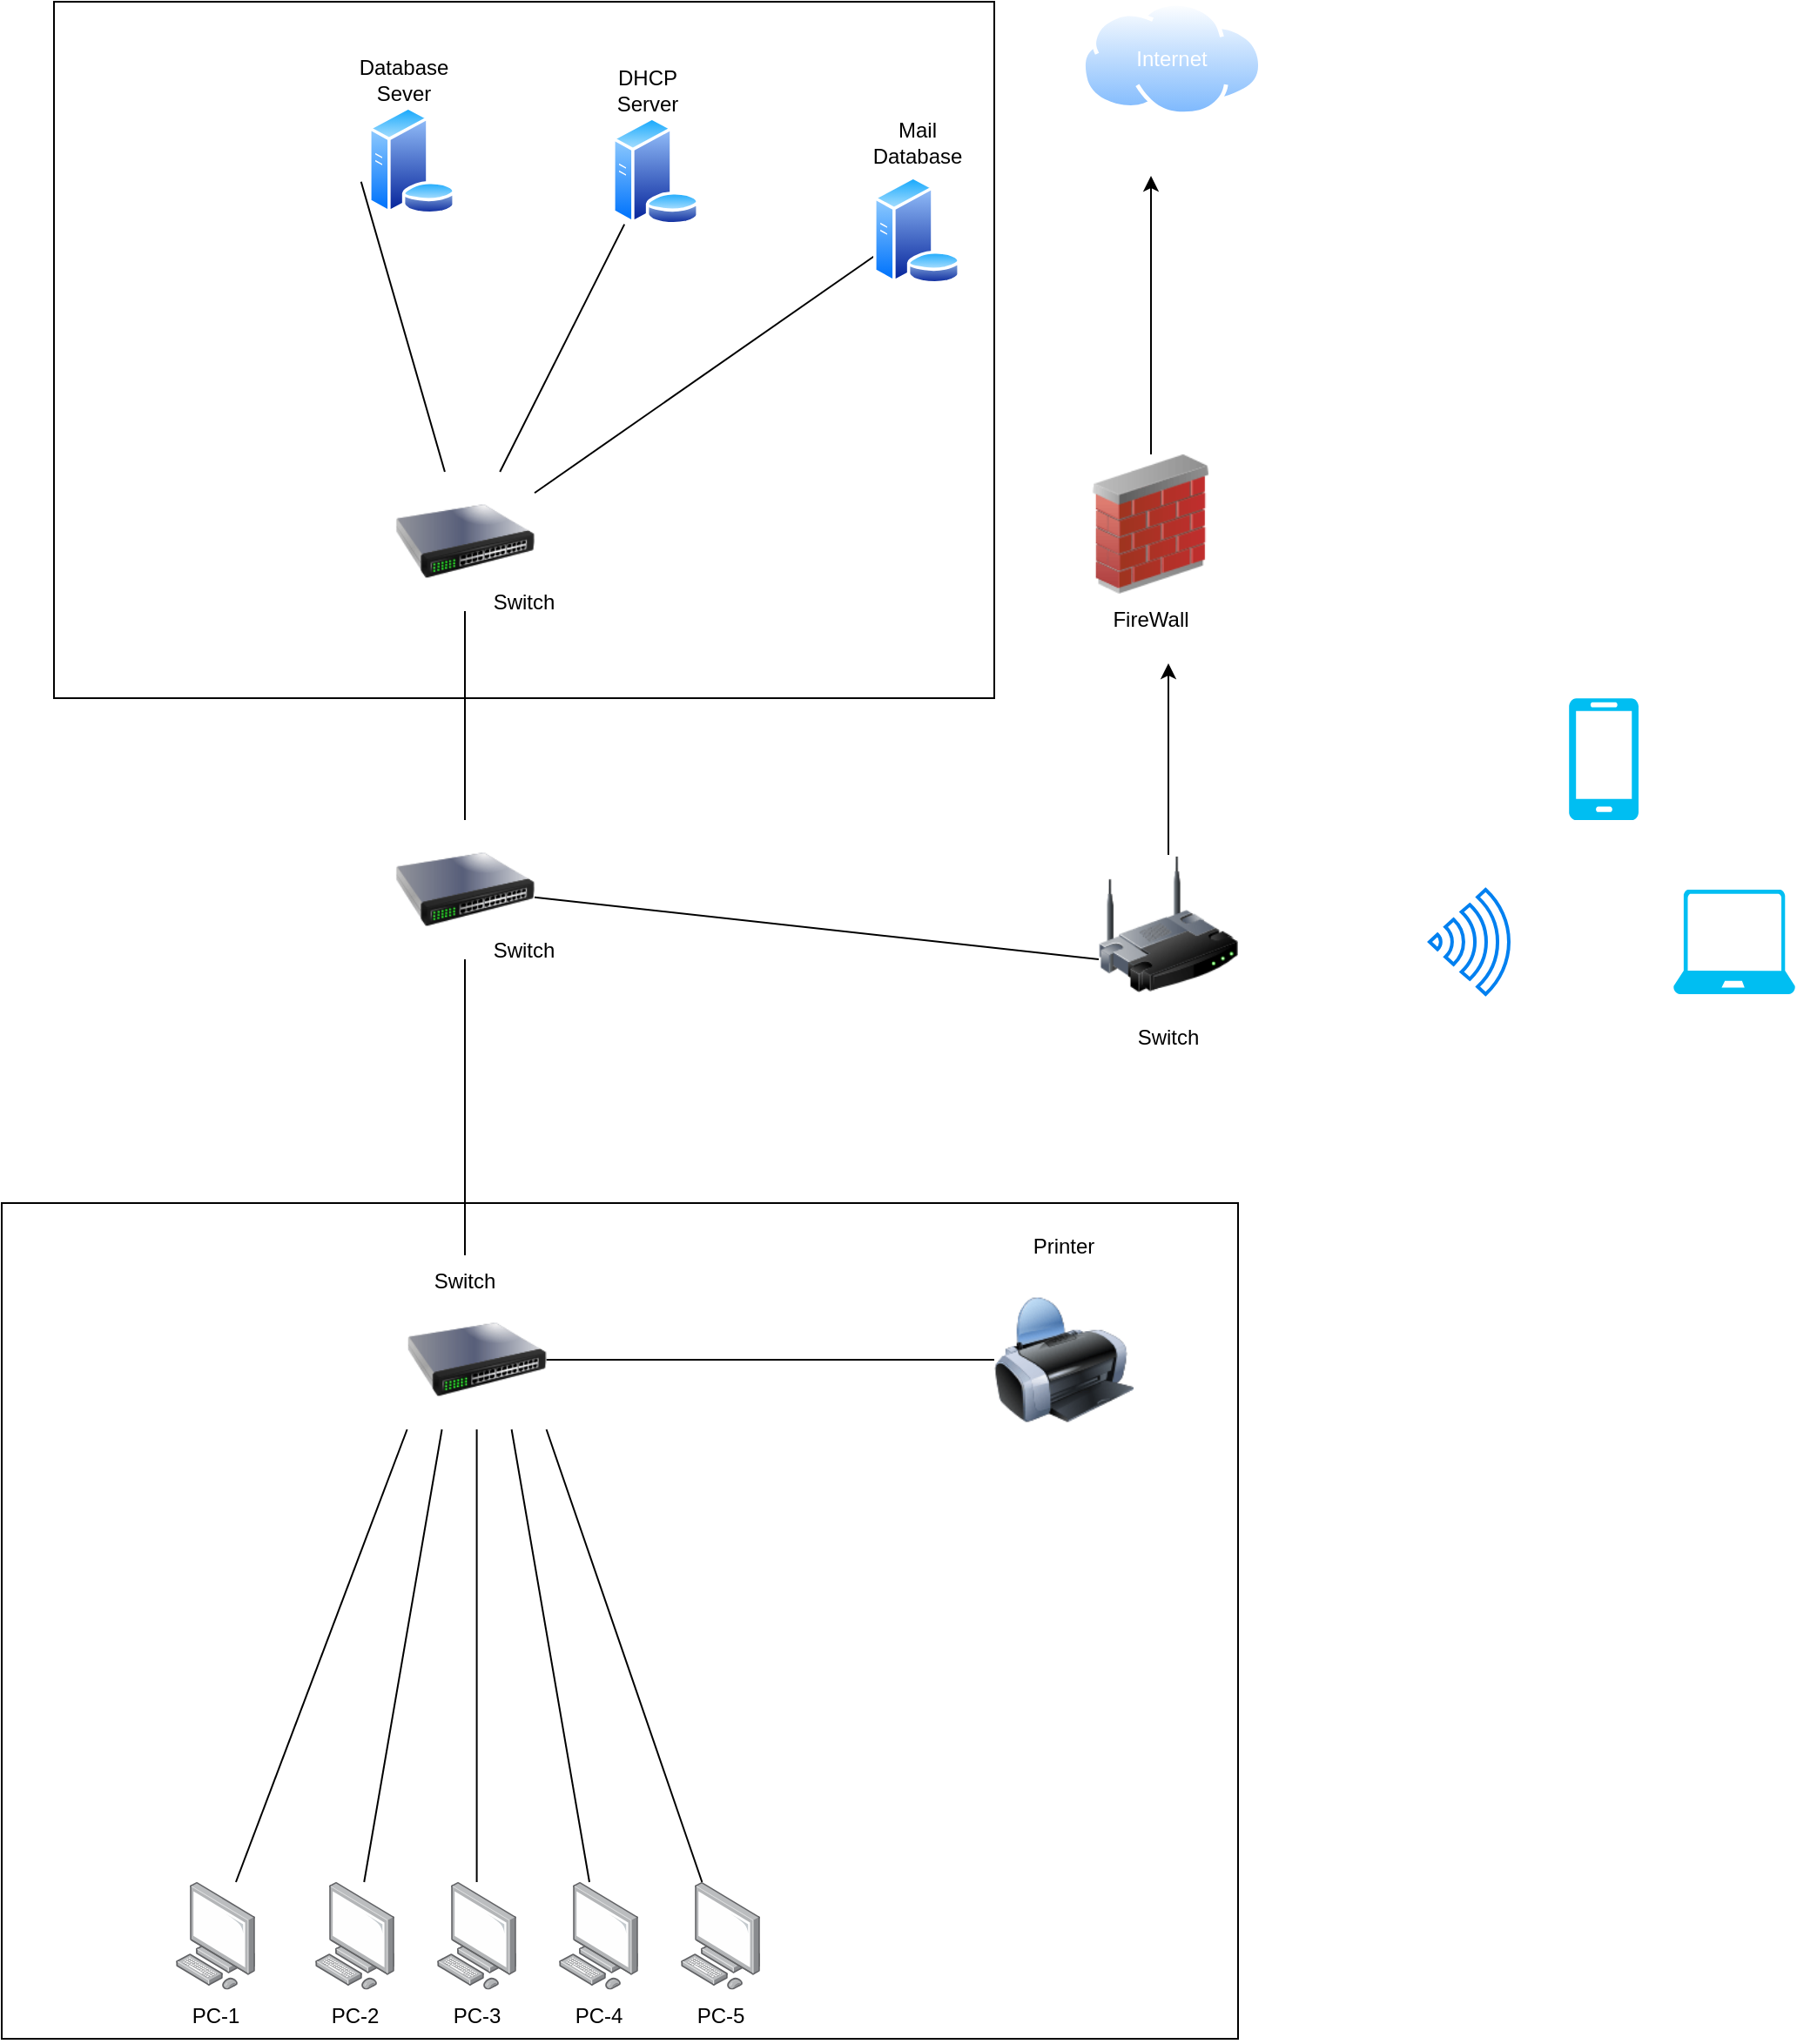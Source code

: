 <mxfile version="22.0.8" type="device">
  <diagram name="Page-1" id="n9YsajkM1jK_e00Qt5_7">
    <mxGraphModel dx="1167" dy="1807" grid="1" gridSize="10" guides="1" tooltips="1" connect="1" arrows="1" fold="1" page="1" pageScale="1" pageWidth="827" pageHeight="1169" background="#ffffff" math="0" shadow="0">
      <root>
        <mxCell id="0" />
        <mxCell id="1" parent="0" />
        <mxCell id="TI5EIR-fZViXtpYIfUyt-50" value="" style="rounded=0;whiteSpace=wrap;html=1;" vertex="1" parent="1">
          <mxGeometry x="60" y="-650" width="540" height="400" as="geometry" />
        </mxCell>
        <mxCell id="TI5EIR-fZViXtpYIfUyt-38" value="" style="rounded=0;whiteSpace=wrap;html=1;" vertex="1" parent="1">
          <mxGeometry x="30" y="40" width="710" height="480" as="geometry" />
        </mxCell>
        <mxCell id="TI5EIR-fZViXtpYIfUyt-22" style="edgeStyle=none;rounded=0;orthogonalLoop=1;jettySize=auto;html=1;entryX=0.25;entryY=1;entryDx=0;entryDy=0;endArrow=none;endFill=0;fillColor=none;" edge="1" parent="1" source="TI5EIR-fZViXtpYIfUyt-4" target="TI5EIR-fZViXtpYIfUyt-9">
          <mxGeometry relative="1" as="geometry" />
        </mxCell>
        <mxCell id="TI5EIR-fZViXtpYIfUyt-4" value="" style="image;points=[];aspect=fixed;html=1;align=center;shadow=0;dashed=0;image=img/lib/allied_telesis/computer_and_terminals/Personal_Computer.svg;fillColor=none;" vertex="1" parent="1">
          <mxGeometry x="210" y="430" width="45.6" height="61.8" as="geometry" />
        </mxCell>
        <mxCell id="TI5EIR-fZViXtpYIfUyt-16" style="edgeStyle=none;rounded=0;orthogonalLoop=1;jettySize=auto;html=1;entryX=0;entryY=1;entryDx=0;entryDy=0;endArrow=none;endFill=0;fillColor=none;" edge="1" parent="1" source="TI5EIR-fZViXtpYIfUyt-5" target="TI5EIR-fZViXtpYIfUyt-9">
          <mxGeometry relative="1" as="geometry">
            <mxPoint x="250" y="210" as="targetPoint" />
          </mxGeometry>
        </mxCell>
        <mxCell id="TI5EIR-fZViXtpYIfUyt-5" value="" style="image;points=[];aspect=fixed;html=1;align=center;shadow=0;dashed=0;image=img/lib/allied_telesis/computer_and_terminals/Personal_Computer.svg;fillColor=none;" vertex="1" parent="1">
          <mxGeometry x="130" y="430" width="45.6" height="61.8" as="geometry" />
        </mxCell>
        <mxCell id="TI5EIR-fZViXtpYIfUyt-21" style="edgeStyle=none;rounded=0;orthogonalLoop=1;jettySize=auto;html=1;entryX=1;entryY=1;entryDx=0;entryDy=0;endArrow=none;endFill=0;fillColor=none;" edge="1" parent="1" source="TI5EIR-fZViXtpYIfUyt-6" target="TI5EIR-fZViXtpYIfUyt-9">
          <mxGeometry relative="1" as="geometry" />
        </mxCell>
        <mxCell id="TI5EIR-fZViXtpYIfUyt-6" value="" style="image;points=[];aspect=fixed;html=1;align=center;shadow=0;dashed=0;image=img/lib/allied_telesis/computer_and_terminals/Personal_Computer.svg;fillColor=none;" vertex="1" parent="1">
          <mxGeometry x="420" y="430" width="45.6" height="61.8" as="geometry" />
        </mxCell>
        <mxCell id="TI5EIR-fZViXtpYIfUyt-20" style="edgeStyle=none;rounded=0;orthogonalLoop=1;jettySize=auto;html=1;entryX=0.75;entryY=1;entryDx=0;entryDy=0;endArrow=none;endFill=0;fillColor=none;" edge="1" parent="1" source="TI5EIR-fZViXtpYIfUyt-7" target="TI5EIR-fZViXtpYIfUyt-9">
          <mxGeometry relative="1" as="geometry" />
        </mxCell>
        <mxCell id="TI5EIR-fZViXtpYIfUyt-7" value="" style="image;points=[];aspect=fixed;html=1;align=center;shadow=0;dashed=0;image=img/lib/allied_telesis/computer_and_terminals/Personal_Computer.svg;fillColor=none;" vertex="1" parent="1">
          <mxGeometry x="350" y="430" width="45.6" height="61.8" as="geometry" />
        </mxCell>
        <mxCell id="TI5EIR-fZViXtpYIfUyt-19" style="edgeStyle=none;rounded=0;orthogonalLoop=1;jettySize=auto;html=1;endArrow=none;endFill=0;fillColor=none;" edge="1" parent="1" source="TI5EIR-fZViXtpYIfUyt-8" target="TI5EIR-fZViXtpYIfUyt-9">
          <mxGeometry relative="1" as="geometry" />
        </mxCell>
        <mxCell id="TI5EIR-fZViXtpYIfUyt-8" value="" style="image;points=[];aspect=fixed;html=1;align=center;shadow=0;dashed=0;image=img/lib/allied_telesis/computer_and_terminals/Personal_Computer.svg;fillColor=none;" vertex="1" parent="1">
          <mxGeometry x="280" y="430" width="45.6" height="61.8" as="geometry" />
        </mxCell>
        <mxCell id="TI5EIR-fZViXtpYIfUyt-24" style="edgeStyle=none;rounded=0;orthogonalLoop=1;jettySize=auto;html=1;entryX=0;entryY=0.5;entryDx=0;entryDy=0;endArrow=none;endFill=0;fillColor=none;" edge="1" parent="1" source="TI5EIR-fZViXtpYIfUyt-9" target="TI5EIR-fZViXtpYIfUyt-23">
          <mxGeometry relative="1" as="geometry" />
        </mxCell>
        <mxCell id="TI5EIR-fZViXtpYIfUyt-9" value="" style="image;html=1;image=img/lib/clip_art/networking/Switch_128x128.png;fillColor=none;" vertex="1" parent="1">
          <mxGeometry x="262.8" y="90" width="80" height="80" as="geometry" />
        </mxCell>
        <mxCell id="TI5EIR-fZViXtpYIfUyt-23" value="" style="image;html=1;image=img/lib/clip_art/computers/Printer_128x128.png;fillColor=none;" vertex="1" parent="1">
          <mxGeometry x="600" y="90" width="80" height="80" as="geometry" />
        </mxCell>
        <mxCell id="TI5EIR-fZViXtpYIfUyt-33" style="edgeStyle=none;rounded=0;orthogonalLoop=1;jettySize=auto;html=1;endArrow=none;endFill=0;" edge="1" parent="1" source="TI5EIR-fZViXtpYIfUyt-26">
          <mxGeometry relative="1" as="geometry">
            <mxPoint x="296" y="-100" as="targetPoint" />
          </mxGeometry>
        </mxCell>
        <mxCell id="TI5EIR-fZViXtpYIfUyt-26" value="Switch" style="text;html=1;fillColor=none;align=center;verticalAlign=middle;whiteSpace=wrap;rounded=0;" vertex="1" parent="1">
          <mxGeometry x="266" y="70" width="60" height="30" as="geometry" />
        </mxCell>
        <mxCell id="TI5EIR-fZViXtpYIfUyt-27" value="PC-1" style="text;html=1;fillColor=none;align=center;verticalAlign=middle;whiteSpace=wrap;rounded=0;" vertex="1" parent="1">
          <mxGeometry x="123" y="492" width="60" height="30" as="geometry" />
        </mxCell>
        <mxCell id="TI5EIR-fZViXtpYIfUyt-28" value="PC-2" style="text;html=1;fillColor=none;align=center;verticalAlign=middle;whiteSpace=wrap;rounded=0;" vertex="1" parent="1">
          <mxGeometry x="203" y="492" width="60" height="30" as="geometry" />
        </mxCell>
        <mxCell id="TI5EIR-fZViXtpYIfUyt-29" value="PC-3" style="text;html=1;fillColor=none;align=center;verticalAlign=middle;whiteSpace=wrap;rounded=0;" vertex="1" parent="1">
          <mxGeometry x="273" y="492" width="60" height="30" as="geometry" />
        </mxCell>
        <mxCell id="TI5EIR-fZViXtpYIfUyt-30" value="PC-5" style="text;html=1;fillColor=none;align=center;verticalAlign=middle;whiteSpace=wrap;rounded=0;" vertex="1" parent="1">
          <mxGeometry x="413" y="492" width="60" height="30" as="geometry" />
        </mxCell>
        <mxCell id="TI5EIR-fZViXtpYIfUyt-31" value="PC-4" style="text;html=1;fillColor=none;align=center;verticalAlign=middle;whiteSpace=wrap;rounded=0;" vertex="1" parent="1">
          <mxGeometry x="342.8" y="492" width="60" height="30" as="geometry" />
        </mxCell>
        <mxCell id="TI5EIR-fZViXtpYIfUyt-32" value="Printer" style="text;html=1;strokeColor=none;fillColor=none;align=center;verticalAlign=middle;whiteSpace=wrap;rounded=0;" vertex="1" parent="1">
          <mxGeometry x="610" y="50" width="60" height="30" as="geometry" />
        </mxCell>
        <mxCell id="TI5EIR-fZViXtpYIfUyt-35" style="edgeStyle=none;rounded=0;orthogonalLoop=1;jettySize=auto;html=1;endArrow=none;endFill=0;" edge="1" parent="1" source="TI5EIR-fZViXtpYIfUyt-34">
          <mxGeometry relative="1" as="geometry">
            <mxPoint x="296" y="-300" as="targetPoint" />
          </mxGeometry>
        </mxCell>
        <mxCell id="TI5EIR-fZViXtpYIfUyt-51" style="edgeStyle=none;rounded=0;orthogonalLoop=1;jettySize=auto;html=1;entryX=0;entryY=0.75;entryDx=0;entryDy=0;endArrow=none;endFill=0;" edge="1" parent="1" source="TI5EIR-fZViXtpYIfUyt-34" target="TI5EIR-fZViXtpYIfUyt-52">
          <mxGeometry relative="1" as="geometry">
            <mxPoint x="550" y="-80" as="targetPoint" />
          </mxGeometry>
        </mxCell>
        <mxCell id="TI5EIR-fZViXtpYIfUyt-34" value="" style="image;html=1;image=img/lib/clip_art/networking/Switch_128x128.png;fillColor=none;" vertex="1" parent="1">
          <mxGeometry x="256" y="-180" width="80" height="80" as="geometry" />
        </mxCell>
        <mxCell id="TI5EIR-fZViXtpYIfUyt-37" style="edgeStyle=none;rounded=0;orthogonalLoop=1;jettySize=auto;html=1;entryX=-0.071;entryY=0.698;entryDx=0;entryDy=0;entryPerimeter=0;endArrow=none;endFill=0;" edge="1" parent="1" source="TI5EIR-fZViXtpYIfUyt-36" target="TI5EIR-fZViXtpYIfUyt-40">
          <mxGeometry relative="1" as="geometry">
            <mxPoint x="510" y="-460" as="targetPoint" />
          </mxGeometry>
        </mxCell>
        <mxCell id="TI5EIR-fZViXtpYIfUyt-43" style="edgeStyle=none;rounded=0;orthogonalLoop=1;jettySize=auto;html=1;entryX=0.149;entryY=0.994;entryDx=0;entryDy=0;entryPerimeter=0;endArrow=none;endFill=0;" edge="1" parent="1" source="TI5EIR-fZViXtpYIfUyt-36" target="TI5EIR-fZViXtpYIfUyt-41">
          <mxGeometry relative="1" as="geometry">
            <mxPoint x="630" y="-450" as="targetPoint" />
          </mxGeometry>
        </mxCell>
        <mxCell id="TI5EIR-fZViXtpYIfUyt-44" style="edgeStyle=none;rounded=0;orthogonalLoop=1;jettySize=auto;html=1;entryX=0;entryY=0.75;entryDx=0;entryDy=0;endArrow=none;endFill=0;" edge="1" parent="1" source="TI5EIR-fZViXtpYIfUyt-36" target="TI5EIR-fZViXtpYIfUyt-42">
          <mxGeometry relative="1" as="geometry" />
        </mxCell>
        <mxCell id="TI5EIR-fZViXtpYIfUyt-36" value="" style="image;html=1;image=img/lib/clip_art/networking/Switch_128x128.png;fillColor=none;" vertex="1" parent="1">
          <mxGeometry x="256" y="-380" width="80" height="80" as="geometry" />
        </mxCell>
        <mxCell id="TI5EIR-fZViXtpYIfUyt-40" value="" style="image;aspect=fixed;perimeter=ellipsePerimeter;html=1;align=center;shadow=0;dashed=0;spacingTop=3;image=img/lib/active_directory/database_server.svg;" vertex="1" parent="1">
          <mxGeometry x="240" y="-590" width="51" height="62.2" as="geometry" />
        </mxCell>
        <mxCell id="TI5EIR-fZViXtpYIfUyt-41" value="" style="image;aspect=fixed;perimeter=ellipsePerimeter;html=1;align=center;shadow=0;dashed=0;spacingTop=3;image=img/lib/active_directory/database_server.svg;" vertex="1" parent="1">
          <mxGeometry x="380" y="-584" width="51" height="62.2" as="geometry" />
        </mxCell>
        <mxCell id="TI5EIR-fZViXtpYIfUyt-42" value="" style="image;aspect=fixed;perimeter=ellipsePerimeter;html=1;align=center;shadow=0;dashed=0;spacingTop=3;image=img/lib/active_directory/database_server.svg;" vertex="1" parent="1">
          <mxGeometry x="530" y="-550" width="51" height="62.2" as="geometry" />
        </mxCell>
        <mxCell id="TI5EIR-fZViXtpYIfUyt-45" value="Database&lt;br&gt;Sever" style="text;html=1;strokeColor=none;fillColor=none;align=center;verticalAlign=middle;whiteSpace=wrap;rounded=0;" vertex="1" parent="1">
          <mxGeometry x="231" y="-620" width="60" height="30" as="geometry" />
        </mxCell>
        <mxCell id="TI5EIR-fZViXtpYIfUyt-46" value="DHCP&lt;br&gt;Server" style="text;html=1;strokeColor=none;fillColor=none;align=center;verticalAlign=middle;whiteSpace=wrap;rounded=0;" vertex="1" parent="1">
          <mxGeometry x="371" y="-614" width="60" height="30" as="geometry" />
        </mxCell>
        <mxCell id="TI5EIR-fZViXtpYIfUyt-47" value="Mail&lt;br&gt;Database" style="text;html=1;strokeColor=none;fillColor=none;align=center;verticalAlign=middle;whiteSpace=wrap;rounded=0;" vertex="1" parent="1">
          <mxGeometry x="525.5" y="-584" width="60" height="30" as="geometry" />
        </mxCell>
        <mxCell id="TI5EIR-fZViXtpYIfUyt-48" value="Switch" style="text;html=1;strokeColor=none;fillColor=none;align=center;verticalAlign=middle;whiteSpace=wrap;rounded=0;" vertex="1" parent="1">
          <mxGeometry x="300" y="-320" width="60" height="30" as="geometry" />
        </mxCell>
        <mxCell id="TI5EIR-fZViXtpYIfUyt-49" value="Switch" style="text;html=1;strokeColor=none;fillColor=none;align=center;verticalAlign=middle;whiteSpace=wrap;rounded=0;" vertex="1" parent="1">
          <mxGeometry x="300" y="-120" width="60" height="30" as="geometry" />
        </mxCell>
        <mxCell id="TI5EIR-fZViXtpYIfUyt-65" style="edgeStyle=none;rounded=0;orthogonalLoop=1;jettySize=auto;html=1;" edge="1" parent="1" source="TI5EIR-fZViXtpYIfUyt-52">
          <mxGeometry relative="1" as="geometry">
            <mxPoint x="700" y="-270" as="targetPoint" />
          </mxGeometry>
        </mxCell>
        <mxCell id="TI5EIR-fZViXtpYIfUyt-52" value="" style="image;html=1;image=img/lib/clip_art/networking/Wireless_Router_128x128.png" vertex="1" parent="1">
          <mxGeometry x="660" y="-160" width="80" height="80" as="geometry" />
        </mxCell>
        <mxCell id="TI5EIR-fZViXtpYIfUyt-66" style="edgeStyle=none;rounded=0;orthogonalLoop=1;jettySize=auto;html=1;" edge="1" parent="1" source="TI5EIR-fZViXtpYIfUyt-54">
          <mxGeometry relative="1" as="geometry">
            <mxPoint x="690" y="-550" as="targetPoint" />
          </mxGeometry>
        </mxCell>
        <mxCell id="TI5EIR-fZViXtpYIfUyt-54" value="" style="image;html=1;image=img/lib/clip_art/networking/Firewall_02_128x128.png" vertex="1" parent="1">
          <mxGeometry x="650" y="-390.0" width="80" height="80" as="geometry" />
        </mxCell>
        <mxCell id="TI5EIR-fZViXtpYIfUyt-59" value="Switch" style="text;html=1;strokeColor=none;fillColor=none;align=center;verticalAlign=middle;whiteSpace=wrap;rounded=0;" vertex="1" parent="1">
          <mxGeometry x="670" y="-70" width="60" height="30" as="geometry" />
        </mxCell>
        <mxCell id="TI5EIR-fZViXtpYIfUyt-61" value="FireWall" style="text;html=1;strokeColor=none;fillColor=none;align=center;verticalAlign=middle;whiteSpace=wrap;rounded=0;" vertex="1" parent="1">
          <mxGeometry x="660" y="-310" width="60" height="30" as="geometry" />
        </mxCell>
        <mxCell id="TI5EIR-fZViXtpYIfUyt-63" value="" style="image;aspect=fixed;perimeter=ellipsePerimeter;html=1;align=center;shadow=0;dashed=0;spacingTop=3;image=img/lib/active_directory/internet_cloud.svg;" vertex="1" parent="1">
          <mxGeometry x="650" y="-650" width="103.97" height="65.5" as="geometry" />
        </mxCell>
        <mxCell id="TI5EIR-fZViXtpYIfUyt-64" value="Internet" style="text;html=1;strokeColor=none;fillColor=none;align=center;verticalAlign=middle;whiteSpace=wrap;rounded=0;fontColor=#FFFFFF;" vertex="1" parent="1">
          <mxGeometry x="671.98" y="-632.25" width="60" height="30" as="geometry" />
        </mxCell>
        <mxCell id="TI5EIR-fZViXtpYIfUyt-68" value="" style="html=1;verticalLabelPosition=bottom;align=center;labelBackgroundColor=#ffffff;verticalAlign=top;strokeWidth=2;strokeColor=#0080F0;shadow=0;dashed=0;shape=mxgraph.ios7.icons.wifi;pointerEvents=1;direction=south;" vertex="1" parent="1">
          <mxGeometry x="850" y="-140" width="45.5" height="60" as="geometry" />
        </mxCell>
        <mxCell id="TI5EIR-fZViXtpYIfUyt-69" value="" style="verticalLabelPosition=bottom;html=1;verticalAlign=top;align=center;strokeColor=none;fillColor=#00BEF2;shape=mxgraph.azure.mobile;pointerEvents=1;" vertex="1" parent="1">
          <mxGeometry x="930" y="-250" width="40" height="70" as="geometry" />
        </mxCell>
        <mxCell id="TI5EIR-fZViXtpYIfUyt-70" value="" style="verticalLabelPosition=bottom;html=1;verticalAlign=top;align=center;strokeColor=none;fillColor=#00BEF2;shape=mxgraph.azure.laptop;pointerEvents=1;" vertex="1" parent="1">
          <mxGeometry x="990" y="-140" width="70" height="60" as="geometry" />
        </mxCell>
      </root>
    </mxGraphModel>
  </diagram>
</mxfile>
